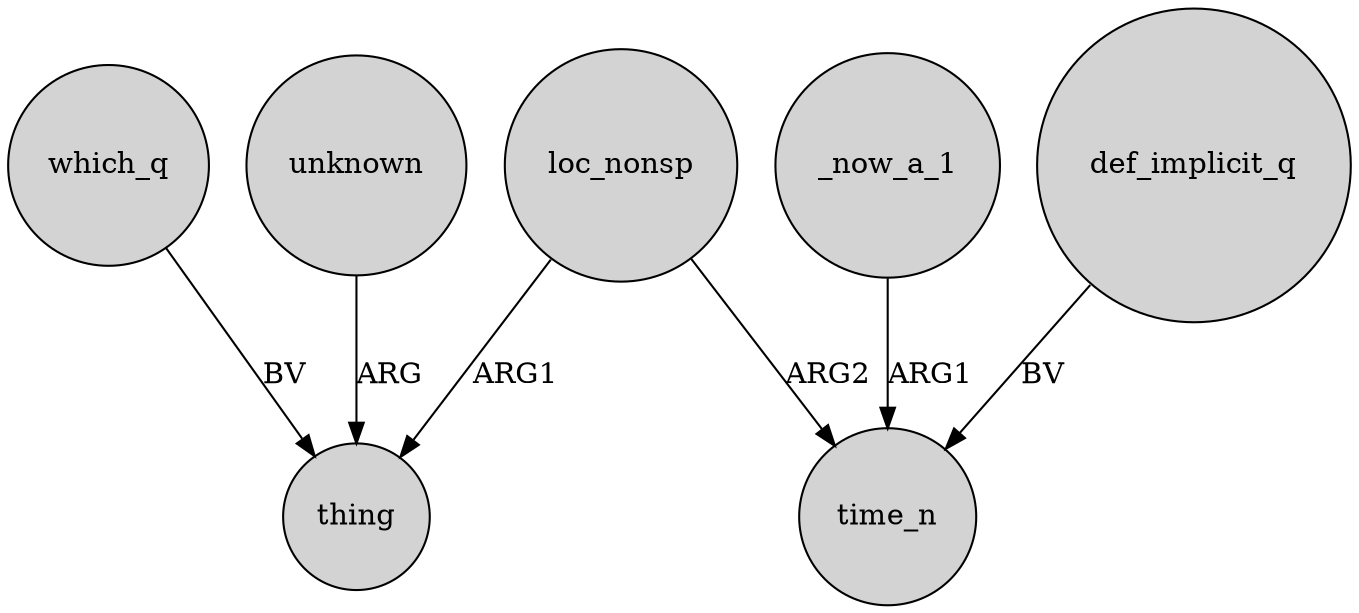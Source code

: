digraph {
	node [shape=circle style=filled]
	loc_nonsp -> thing [label=ARG1]
	unknown -> thing [label=ARG]
	_now_a_1 -> time_n [label=ARG1]
	loc_nonsp -> time_n [label=ARG2]
	def_implicit_q -> time_n [label=BV]
	which_q -> thing [label=BV]
}
